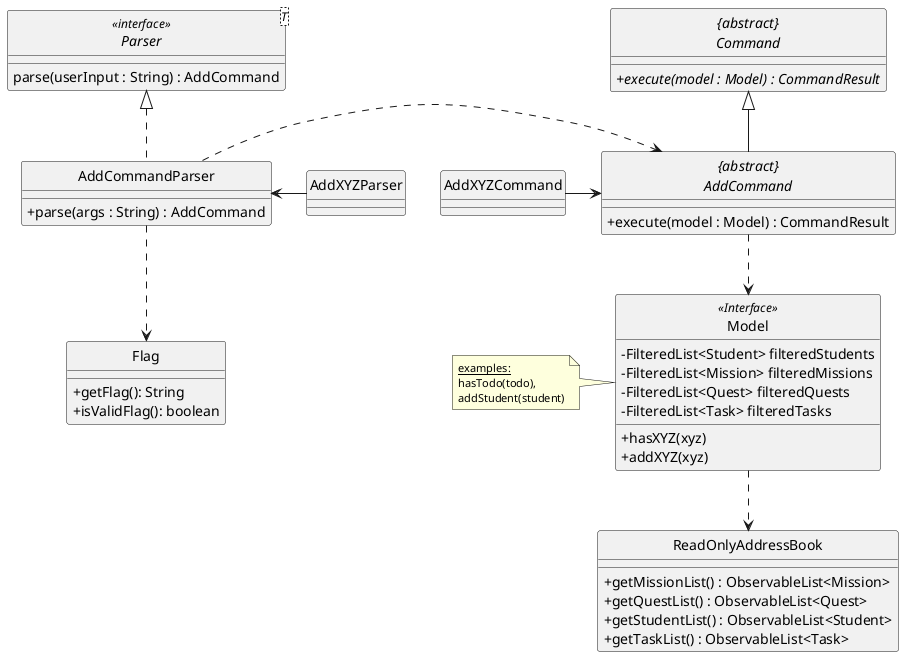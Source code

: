 @startuml
skinparam backgroundColor #ffffff
skinparam classAttributeIconSize 0
hide circle

class AddXYZCommand

abstract class "{abstract}\nCommand" {
    + {abstract} execute(model : Model) : CommandResult
}

class Model <<Interface>> {
    /' Attributes '/
    - FilteredList<Student> filteredStudents
    - FilteredList<Mission> filteredMissions
    - FilteredList<Quest> filteredQuests
    - FilteredList<Task> filteredTasks

    /' Methods '/
    + hasXYZ(xyz)
    + addXYZ(xyz)
}

class ReadOnlyAddressBook {
    + getMissionList() : ObservableList<Mission>
    + getQuestList() : ObservableList<Quest>
    + getStudentList() : ObservableList<Student>
    + getTaskList() : ObservableList<Task>
}

abstract class "{abstract}\nAddCommand"{
    /' Methods '/
    + execute(model : Model) : CommandResult
}

class AddCommandParser implements Parser {
    /' Methods '/
    + parse(args : String) : AddCommand
}

interface Parser<T> <<interface>> {
    parse(userInput : String) : AddCommand
}

class Flag {
    + getFlag(): String
    + isValidFlag(): boolean
}

class AddXYZParser

"{abstract}\nAddCommand" <..left AddCommandParser
"{abstract}\nAddCommand" ..> Model
Model ..> ReadOnlyAddressBook
"{abstract}\nAddCommand" --up|> "{abstract}\nCommand"
AddCommandParser ..> Flag

AddXYZCommand -right-> "{abstract}\nAddCommand"
AddXYZParser -left-> AddCommandParser

note as N1
  <size: 11><u>examples:</u>
  <size: 11>hasTodo(todo),</size>
  <size: 11>addStudent(student)</size>
end note

N1 .right. Model
@enduml
